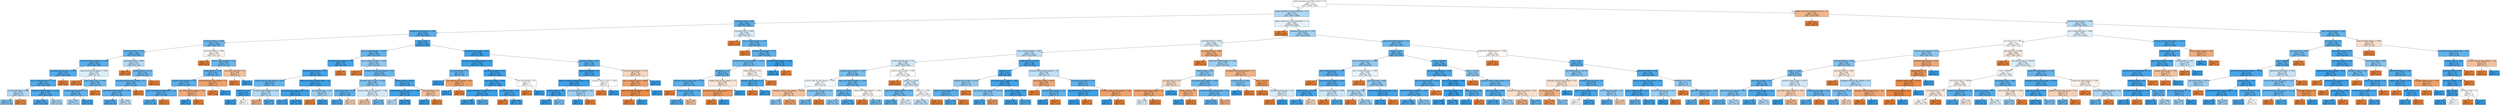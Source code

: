 digraph Tree {
node [shape=box, style="filled", color="black"] ;
0 [label="highest_education_Lower Than A Level <= 0.0\ngini = 0.5\nsamples = 27876\nvalue = [13938, 13938]", fillcolor="#e5813900"] ;
1 [label="highest_education_A Level or Equivalent <= 0.0\ngini = 0.47\nsamples = 17437\nvalue = [6575, 10862]", fillcolor="#399de565"] ;
0 -> 1 [labeldistance=2.5, labelangle=45, headlabel="True"] ;
2 [label="imd_band_0-10% <= 0.005\ngini = 0.264\nsamples = 5023\nvalue = [787, 4236]", fillcolor="#399de5d0"] ;
1 -> 2 ;
3 [label="homepage_clicks_by_days <= 13.991\ngini = 0.235\nsamples = 4689\nvalue = [638, 4051]", fillcolor="#399de5d7"] ;
2 -> 3 ;
4 [label="imd_band_50-60% <= 0.028\ngini = 0.334\nsamples = 2205\nvalue = [468, 1737]", fillcolor="#399de5ba"] ;
3 -> 4 ;
5 [label="imd_band_20-30% <= 0.007\ngini = 0.289\nsamples = 1969\nvalue = [345, 1624]", fillcolor="#399de5c9"] ;
4 -> 5 ;
6 [label="region_North Western Region <= 0.016\ngini = 0.243\nsamples = 1699\nvalue = [241, 1458]", fillcolor="#399de5d5"] ;
5 -> 6 ;
7 [label="homepage_clicks_by_days <= 13.112\ngini = 0.207\nsamples = 1572\nvalue = [184, 1388]", fillcolor="#399de5dd"] ;
6 -> 7 ;
8 [label="due_vs_submission_date <= -7.137\ngini = 0.2\nsamples = 1564\nvalue = [176, 1388]", fillcolor="#399de5df"] ;
7 -> 8 ;
9 [label="imd_band_90-100% <= 0.002\ngini = 0.468\nsamples = 75\nvalue = [28, 47]", fillcolor="#399de567"] ;
8 -> 9 ;
10 [label="gini = 0.383\nsamples = 62\nvalue = [16, 46]", fillcolor="#399de5a6"] ;
9 -> 10 ;
11 [label="gini = 0.142\nsamples = 13\nvalue = [12, 1]", fillcolor="#e58139ea"] ;
9 -> 11 ;
12 [label="region_East Midlands Region <= 0.077\ngini = 0.179\nsamples = 1489\nvalue = [148, 1341]", fillcolor="#399de5e3"] ;
8 -> 12 ;
13 [label="gini = 0.16\nsamples = 1427\nvalue = [125, 1302]", fillcolor="#399de5e7"] ;
12 -> 13 ;
14 [label="gini = 0.467\nsamples = 62\nvalue = [23, 39]", fillcolor="#399de569"] ;
12 -> 14 ;
15 [label="gini = 0.0\nsamples = 8\nvalue = [8, 0]", fillcolor="#e58139ff"] ;
7 -> 15 ;
16 [label="region_North Western Region <= 0.997\ngini = 0.495\nsamples = 127\nvalue = [57, 70]", fillcolor="#399de52f"] ;
6 -> 16 ;
17 [label="gini = 0.0\nsamples = 38\nvalue = [38, 0]", fillcolor="#e58139ff"] ;
16 -> 17 ;
18 [label="page_clicks_by_days <= 0.052\ngini = 0.336\nsamples = 89\nvalue = [19, 70]", fillcolor="#399de5ba"] ;
16 -> 18 ;
19 [label="homepage_clicks_by_days <= 6.5\ngini = 0.291\nsamples = 85\nvalue = [15, 70]", fillcolor="#399de5c8"] ;
18 -> 19 ;
20 [label="gini = 0.463\nsamples = 33\nvalue = [12, 21]", fillcolor="#399de56d"] ;
19 -> 20 ;
21 [label="gini = 0.109\nsamples = 52\nvalue = [3, 49]", fillcolor="#399de5ef"] ;
19 -> 21 ;
22 [label="gini = 0.0\nsamples = 4\nvalue = [4, 0]", fillcolor="#e58139ff"] ;
18 -> 22 ;
23 [label="imd_band_20-30% <= 0.997\ngini = 0.474\nsamples = 270\nvalue = [104, 166]", fillcolor="#399de55f"] ;
5 -> 23 ;
24 [label="gini = 0.0\nsamples = 59\nvalue = [59, 0]", fillcolor="#e58139ff"] ;
23 -> 24 ;
25 [label="studied_credits <= 137.36\ngini = 0.336\nsamples = 211\nvalue = [45, 166]", fillcolor="#399de5ba"] ;
23 -> 25 ;
26 [label="homepage_clicks_by_days_change <= 12.5\ngini = 0.288\nsamples = 201\nvalue = [35, 166]", fillcolor="#399de5c9"] ;
25 -> 26 ;
27 [label="region_West Midlands Region <= 0.002\ngini = 0.265\nsamples = 197\nvalue = [31, 166]", fillcolor="#399de5cf"] ;
26 -> 27 ;
28 [label="gini = 0.194\nsamples = 165\nvalue = [18, 147]", fillcolor="#399de5e0"] ;
27 -> 28 ;
29 [label="gini = 0.482\nsamples = 32\nvalue = [13, 19]", fillcolor="#399de551"] ;
27 -> 29 ;
30 [label="gini = 0.0\nsamples = 4\nvalue = [4, 0]", fillcolor="#e58139ff"] ;
26 -> 30 ;
31 [label="gini = 0.0\nsamples = 10\nvalue = [10, 0]", fillcolor="#e58139ff"] ;
25 -> 31 ;
32 [label="imd_band_50-60% <= 0.998\ngini = 0.499\nsamples = 236\nvalue = [123, 113]", fillcolor="#e5813915"] ;
4 -> 32 ;
33 [label="gini = 0.0\nsamples = 94\nvalue = [94, 0]", fillcolor="#e58139ff"] ;
32 -> 33 ;
34 [label="due_vs_submission_date <= 18.0\ngini = 0.325\nsamples = 142\nvalue = [29, 113]", fillcolor="#399de5be"] ;
32 -> 34 ;
35 [label="region_Ireland <= 0.209\ngini = 0.286\nsamples = 133\nvalue = [23, 110]", fillcolor="#399de5ca"] ;
34 -> 35 ;
36 [label="oucontent_clicks_by_days <= 18.5\ngini = 0.253\nsamples = 128\nvalue = [19, 109]", fillcolor="#399de5d3"] ;
35 -> 36 ;
37 [label="highest_education_No Formal quals <= 0.5\ngini = 0.225\nsamples = 124\nvalue = [16, 108]", fillcolor="#399de5d9"] ;
36 -> 37 ;
38 [label="gini = 0.203\nsamples = 122\nvalue = [14, 108]", fillcolor="#399de5de"] ;
37 -> 38 ;
39 [label="gini = 0.0\nsamples = 2\nvalue = [2, 0]", fillcolor="#e58139ff"] ;
37 -> 39 ;
40 [label="quiz_clicks_by_days_change <= -46.0\ngini = 0.375\nsamples = 4\nvalue = [3, 1]", fillcolor="#e58139aa"] ;
36 -> 40 ;
41 [label="gini = 0.0\nsamples = 1\nvalue = [0, 1]", fillcolor="#399de5ff"] ;
40 -> 41 ;
42 [label="gini = 0.0\nsamples = 3\nvalue = [3, 0]", fillcolor="#e58139ff"] ;
40 -> 42 ;
43 [label="resource_clicks_by_days_change <= 2.5\ngini = 0.32\nsamples = 5\nvalue = [4, 1]", fillcolor="#e58139bf"] ;
35 -> 43 ;
44 [label="gini = 0.0\nsamples = 4\nvalue = [4, 0]", fillcolor="#e58139ff"] ;
43 -> 44 ;
45 [label="gini = 0.0\nsamples = 1\nvalue = [0, 1]", fillcolor="#399de5ff"] ;
43 -> 45 ;
46 [label="assessment_type_TMA <= 0.5\ngini = 0.444\nsamples = 9\nvalue = [6, 3]", fillcolor="#e581397f"] ;
34 -> 46 ;
47 [label="gini = 0.0\nsamples = 6\nvalue = [6, 0]", fillcolor="#e58139ff"] ;
46 -> 47 ;
48 [label="gini = 0.0\nsamples = 3\nvalue = [0, 3]", fillcolor="#399de5ff"] ;
46 -> 48 ;
49 [label="date <= 25.0\ngini = 0.128\nsamples = 2484\nvalue = [170, 2314]", fillcolor="#399de5ec"] ;
3 -> 49 ;
50 [label="due_vs_submission_date <= -2.967\ngini = 0.296\nsamples = 626\nvalue = [113, 513]", fillcolor="#399de5c7"] ;
49 -> 50 ;
51 [label="url_clicks_by_days_change <= 14.0\ngini = 0.107\nsamples = 317\nvalue = [18, 299]", fillcolor="#399de5f0"] ;
50 -> 51 ;
52 [label="homepage_clicks_by_days <= 16.5\ngini = 0.102\nsamples = 316\nvalue = [17, 299]", fillcolor="#399de5f1"] ;
51 -> 52 ;
53 [label="subpage_clicks_by_days_change <= 8.301\ngini = 0.295\nsamples = 39\nvalue = [7, 32]", fillcolor="#399de5c7"] ;
52 -> 53 ;
54 [label="disability_Y <= 0.5\ngini = 0.083\nsamples = 23\nvalue = [1, 22]", fillcolor="#399de5f3"] ;
53 -> 54 ;
55 [label="gini = 0.0\nsamples = 21\nvalue = [0, 21]", fillcolor="#399de5ff"] ;
54 -> 55 ;
56 [label="gini = 0.5\nsamples = 2\nvalue = [1, 1]", fillcolor="#e5813900"] ;
54 -> 56 ;
57 [label="url_clicks_by_days_change <= 0.914\ngini = 0.469\nsamples = 16\nvalue = [6, 10]", fillcolor="#399de566"] ;
53 -> 57 ;
58 [label="gini = 0.408\nsamples = 7\nvalue = [5, 2]", fillcolor="#e5813999"] ;
57 -> 58 ;
59 [label="gini = 0.198\nsamples = 9\nvalue = [1, 8]", fillcolor="#399de5df"] ;
57 -> 59 ;
60 [label="highest_education_No Formal quals <= 0.5\ngini = 0.07\nsamples = 277\nvalue = [10, 267]", fillcolor="#399de5f5"] ;
52 -> 60 ;
61 [label="forumng_clicks_by_days_change <= 6.5\ngini = 0.057\nsamples = 271\nvalue = [8, 263]", fillcolor="#399de5f7"] ;
60 -> 61 ;
62 [label="gini = 0.13\nsamples = 86\nvalue = [6, 80]", fillcolor="#399de5ec"] ;
61 -> 62 ;
63 [label="gini = 0.021\nsamples = 185\nvalue = [2, 183]", fillcolor="#399de5fc"] ;
61 -> 63 ;
64 [label="quiz_clicks_by_days <= 82.5\ngini = 0.444\nsamples = 6\nvalue = [2, 4]", fillcolor="#399de57f"] ;
60 -> 64 ;
65 [label="gini = 0.0\nsamples = 2\nvalue = [2, 0]", fillcolor="#e58139ff"] ;
64 -> 65 ;
66 [label="gini = 0.0\nsamples = 4\nvalue = [0, 4]", fillcolor="#399de5ff"] ;
64 -> 66 ;
67 [label="gini = 0.0\nsamples = 1\nvalue = [1, 0]", fillcolor="#e58139ff"] ;
51 -> 67 ;
68 [label="due_vs_submission_date <= -2.008\ngini = 0.426\nsamples = 309\nvalue = [95, 214]", fillcolor="#399de58e"] ;
50 -> 68 ;
69 [label="gini = 0.0\nsamples = 41\nvalue = [41, 0]", fillcolor="#e58139ff"] ;
68 -> 69 ;
70 [label="forumng_clicks_by_days_change <= 17.95\ngini = 0.322\nsamples = 268\nvalue = [54, 214]", fillcolor="#399de5bf"] ;
68 -> 70 ;
71 [label="oucontent_clicks_by_days <= 5.128\ngini = 0.396\nsamples = 173\nvalue = [47, 126]", fillcolor="#399de5a0"] ;
70 -> 71 ;
72 [label="imd_band_20-30% <= 0.279\ngini = 0.271\nsamples = 105\nvalue = [17, 88]", fillcolor="#399de5ce"] ;
71 -> 72 ;
73 [label="gini = 0.177\nsamples = 92\nvalue = [9, 83]", fillcolor="#399de5e3"] ;
72 -> 73 ;
74 [label="gini = 0.473\nsamples = 13\nvalue = [8, 5]", fillcolor="#e5813960"] ;
72 -> 74 ;
75 [label="resource_clicks_by_days_change <= 7.668\ngini = 0.493\nsamples = 68\nvalue = [30, 38]", fillcolor="#399de536"] ;
71 -> 75 ;
76 [label="gini = 0.461\nsamples = 36\nvalue = [23, 13]", fillcolor="#e581396f"] ;
75 -> 76 ;
77 [label="gini = 0.342\nsamples = 32\nvalue = [7, 25]", fillcolor="#399de5b8"] ;
75 -> 77 ;
78 [label="studied_credits <= 96.451\ngini = 0.137\nsamples = 95\nvalue = [7, 88]", fillcolor="#399de5eb"] ;
70 -> 78 ;
79 [label="subpage_clicks_by_days_change <= 7.878\ngini = 0.065\nsamples = 89\nvalue = [3, 86]", fillcolor="#399de5f6"] ;
78 -> 79 ;
80 [label="gini = 0.48\nsamples = 5\nvalue = [2, 3]", fillcolor="#399de555"] ;
79 -> 80 ;
81 [label="gini = 0.024\nsamples = 84\nvalue = [1, 83]", fillcolor="#399de5fc"] ;
79 -> 81 ;
82 [label="region_Scotland <= 0.5\ngini = 0.444\nsamples = 6\nvalue = [4, 2]", fillcolor="#e581397f"] ;
78 -> 82 ;
83 [label="gini = 0.0\nsamples = 2\nvalue = [0, 2]", fillcolor="#399de5ff"] ;
82 -> 83 ;
84 [label="gini = 0.0\nsamples = 4\nvalue = [4, 0]", fillcolor="#e58139ff"] ;
82 -> 84 ;
85 [label="oucontent_clicks_by_days <= 80.5\ngini = 0.059\nsamples = 1858\nvalue = [57, 1801]", fillcolor="#399de5f7"] ;
49 -> 85 ;
86 [label="oucontent_clicks_by_days_change <= -82.0\ngini = 0.046\nsamples = 1750\nvalue = [41, 1709]", fillcolor="#399de5f9"] ;
85 -> 86 ;
87 [label="imd_band_30-40% <= 0.5\ngini = 0.287\nsamples = 23\nvalue = [4, 19]", fillcolor="#399de5c9"] ;
86 -> 87 ;
88 [label="gini = 0.0\nsamples = 18\nvalue = [0, 18]", fillcolor="#399de5ff"] ;
87 -> 88 ;
89 [label="quiz_clicks_by_days_change <= 58.5\ngini = 0.32\nsamples = 5\nvalue = [4, 1]", fillcolor="#e58139bf"] ;
87 -> 89 ;
90 [label="gini = 0.0\nsamples = 1\nvalue = [0, 1]", fillcolor="#399de5ff"] ;
89 -> 90 ;
91 [label="gini = 0.0\nsamples = 4\nvalue = [4, 0]", fillcolor="#e58139ff"] ;
89 -> 91 ;
92 [label="quiz_clicks_by_days <= 971.5\ngini = 0.042\nsamples = 1727\nvalue = [37, 1690]", fillcolor="#399de5f9"] ;
86 -> 92 ;
93 [label="imd_band_70-80% <= 0.185\ngini = 0.041\nsamples = 1725\nvalue = [36, 1689]", fillcolor="#399de5fa"] ;
92 -> 93 ;
94 [label="highest_education_No Formal quals <= 0.5\ngini = 0.033\nsamples = 1558\nvalue = [26, 1532]", fillcolor="#399de5fb"] ;
93 -> 94 ;
95 [label="gini = 0.029\nsamples = 1536\nvalue = [23, 1513]", fillcolor="#399de5fb"] ;
94 -> 95 ;
96 [label="gini = 0.236\nsamples = 22\nvalue = [3, 19]", fillcolor="#399de5d7"] ;
94 -> 96 ;
97 [label="imd_band_70-80% <= 0.97\ngini = 0.113\nsamples = 167\nvalue = [10, 157]", fillcolor="#399de5ef"] ;
93 -> 97 ;
98 [label="gini = 0.0\nsamples = 3\nvalue = [3, 0]", fillcolor="#e58139ff"] ;
97 -> 98 ;
99 [label="gini = 0.082\nsamples = 164\nvalue = [7, 157]", fillcolor="#399de5f4"] ;
97 -> 99 ;
100 [label="imd_band_80-90% <= 0.5\ngini = 0.5\nsamples = 2\nvalue = [1, 1]", fillcolor="#e5813900"] ;
92 -> 100 ;
101 [label="gini = 0.0\nsamples = 1\nvalue = [1, 0]", fillcolor="#e58139ff"] ;
100 -> 101 ;
102 [label="gini = 0.0\nsamples = 1\nvalue = [0, 1]", fillcolor="#399de5ff"] ;
100 -> 102 ;
103 [label="imd_band_70-80% <= 0.015\ngini = 0.252\nsamples = 108\nvalue = [16, 92]", fillcolor="#399de5d3"] ;
85 -> 103 ;
104 [label="region_North Region <= 0.5\ngini = 0.087\nsamples = 88\nvalue = [4, 84]", fillcolor="#399de5f3"] ;
103 -> 104 ;
105 [label="highest_education_No Formal quals <= 0.5\ngini = 0.046\nsamples = 84\nvalue = [2, 82]", fillcolor="#399de5f9"] ;
104 -> 105 ;
106 [label="studied_credits <= 135.0\ngini = 0.024\nsamples = 81\nvalue = [1, 80]", fillcolor="#399de5fc"] ;
105 -> 106 ;
107 [label="gini = 0.0\nsamples = 77\nvalue = [0, 77]", fillcolor="#399de5ff"] ;
106 -> 107 ;
108 [label="gini = 0.375\nsamples = 4\nvalue = [1, 3]", fillcolor="#399de5aa"] ;
106 -> 108 ;
109 [label="quiz_clicks_by_days_change <= 58.0\ngini = 0.444\nsamples = 3\nvalue = [1, 2]", fillcolor="#399de57f"] ;
105 -> 109 ;
110 [label="gini = 0.0\nsamples = 2\nvalue = [0, 2]", fillcolor="#399de5ff"] ;
109 -> 110 ;
111 [label="gini = 0.0\nsamples = 1\nvalue = [1, 0]", fillcolor="#e58139ff"] ;
109 -> 111 ;
112 [label="oucontent_clicks_by_days <= 126.0\ngini = 0.5\nsamples = 4\nvalue = [2, 2]", fillcolor="#e5813900"] ;
104 -> 112 ;
113 [label="gini = 0.0\nsamples = 2\nvalue = [2, 0]", fillcolor="#e58139ff"] ;
112 -> 113 ;
114 [label="gini = 0.0\nsamples = 2\nvalue = [0, 2]", fillcolor="#399de5ff"] ;
112 -> 114 ;
115 [label="resource_clicks_by_days <= 11.38\ngini = 0.48\nsamples = 20\nvalue = [12, 8]", fillcolor="#e5813955"] ;
103 -> 115 ;
116 [label="due_vs_submission_date <= -0.814\ngini = 0.32\nsamples = 15\nvalue = [12, 3]", fillcolor="#e58139bf"] ;
115 -> 116 ;
117 [label="region_North Western Region <= 0.683\ngini = 0.142\nsamples = 13\nvalue = [12, 1]", fillcolor="#e58139ea"] ;
116 -> 117 ;
118 [label="gini = 0.0\nsamples = 12\nvalue = [12, 0]", fillcolor="#e58139ff"] ;
117 -> 118 ;
119 [label="gini = 0.0\nsamples = 1\nvalue = [0, 1]", fillcolor="#399de5ff"] ;
117 -> 119 ;
120 [label="gini = 0.0\nsamples = 2\nvalue = [0, 2]", fillcolor="#399de5ff"] ;
116 -> 120 ;
121 [label="gini = 0.0\nsamples = 5\nvalue = [0, 5]", fillcolor="#399de5ff"] ;
115 -> 121 ;
122 [label="imd_band_0-10% <= 0.997\ngini = 0.494\nsamples = 334\nvalue = [149, 185]", fillcolor="#399de532"] ;
2 -> 122 ;
123 [label="gini = 0.0\nsamples = 110\nvalue = [110, 0]", fillcolor="#e58139ff"] ;
122 -> 123 ;
124 [label="due_vs_submission_date <= -12.0\ngini = 0.288\nsamples = 224\nvalue = [39, 185]", fillcolor="#399de5c9"] ;
122 -> 124 ;
125 [label="gini = 0.0\nsamples = 4\nvalue = [4, 0]", fillcolor="#e58139ff"] ;
124 -> 125 ;
126 [label="forumng_clicks_by_days <= 17.5\ngini = 0.268\nsamples = 220\nvalue = [35, 185]", fillcolor="#399de5cf"] ;
124 -> 126 ;
127 [label="oucontent_clicks_by_days_change <= 19.231\ngini = 0.333\nsamples = 161\nvalue = [34, 127]", fillcolor="#399de5bb"] ;
126 -> 127 ;
128 [label="disability_Y <= 0.5\ngini = 0.281\nsamples = 142\nvalue = [24, 118]", fillcolor="#399de5cb"] ;
127 -> 128 ;
129 [label="oucontent_clicks_by_days_change <= -62.5\ngini = 0.245\nsamples = 133\nvalue = [19, 114]", fillcolor="#399de5d4"] ;
128 -> 129 ;
130 [label="gini = 0.0\nsamples = 2\nvalue = [2, 0]", fillcolor="#e58139ff"] ;
129 -> 130 ;
131 [label="forumng_clicks_by_days <= 13.5\ngini = 0.226\nsamples = 131\nvalue = [17, 114]", fillcolor="#399de5d9"] ;
129 -> 131 ;
132 [label="gini = 0.207\nsamples = 128\nvalue = [15, 113]", fillcolor="#399de5dd"] ;
131 -> 132 ;
133 [label="gini = 0.444\nsamples = 3\nvalue = [2, 1]", fillcolor="#e581397f"] ;
131 -> 133 ;
134 [label="subpage_clicks_by_days_change <= 2.5\ngini = 0.494\nsamples = 9\nvalue = [5, 4]", fillcolor="#e5813933"] ;
128 -> 134 ;
135 [label="homepage_clicks_by_days_change <= 2.5\ngini = 0.278\nsamples = 6\nvalue = [5, 1]", fillcolor="#e58139cc"] ;
134 -> 135 ;
136 [label="gini = 0.0\nsamples = 5\nvalue = [5, 0]", fillcolor="#e58139ff"] ;
135 -> 136 ;
137 [label="gini = 0.0\nsamples = 1\nvalue = [0, 1]", fillcolor="#399de5ff"] ;
135 -> 137 ;
138 [label="gini = 0.0\nsamples = 3\nvalue = [0, 3]", fillcolor="#399de5ff"] ;
134 -> 138 ;
139 [label="region_Scotland <= 0.03\ngini = 0.499\nsamples = 19\nvalue = [10, 9]", fillcolor="#e5813919"] ;
127 -> 139 ;
140 [label="subpage_clicks_by_days <= 4.0\ngini = 0.18\nsamples = 10\nvalue = [1, 9]", fillcolor="#399de5e3"] ;
139 -> 140 ;
141 [label="gini = 0.0\nsamples = 1\nvalue = [1, 0]", fillcolor="#e58139ff"] ;
140 -> 141 ;
142 [label="gini = 0.0\nsamples = 9\nvalue = [0, 9]", fillcolor="#399de5ff"] ;
140 -> 142 ;
143 [label="gini = 0.0\nsamples = 9\nvalue = [9, 0]", fillcolor="#e58139ff"] ;
139 -> 143 ;
144 [label="oucontent_clicks_by_days <= 236.0\ngini = 0.033\nsamples = 59\nvalue = [1, 58]", fillcolor="#399de5fb"] ;
126 -> 144 ;
145 [label="gini = 0.0\nsamples = 58\nvalue = [0, 58]", fillcolor="#399de5ff"] ;
144 -> 145 ;
146 [label="gini = 0.0\nsamples = 1\nvalue = [1, 0]", fillcolor="#e58139ff"] ;
144 -> 146 ;
147 [label="highest_education_A Level or Equivalent <= 1.0\ngini = 0.498\nsamples = 12414\nvalue = [5788, 6626]", fillcolor="#399de520"] ;
1 -> 147 ;
148 [label="gini = 0.0\nsamples = 2290\nvalue = [2290, 0]", fillcolor="#e58139ff"] ;
147 -> 148 ;
149 [label="homepage_clicks_by_days <= 13.97\ngini = 0.452\nsamples = 10124\nvalue = [3498, 6626]", fillcolor="#399de578"] ;
147 -> 149 ;
150 [label="imd_band_20-30% <= 0.002\ngini = 0.495\nsamples = 5666\nvalue = [2537, 3129]", fillcolor="#399de530"] ;
149 -> 150 ;
151 [label="due_vs_submission_date <= 0.993\ngini = 0.478\nsamples = 4839\nvalue = [1915, 2924]", fillcolor="#399de558"] ;
150 -> 151 ;
152 [label="resource_clicks_by_days <= 0.0\ngini = 0.492\nsamples = 4274\nvalue = [1866, 2408]", fillcolor="#399de539"] ;
151 -> 152 ;
153 [label="homepage_clicks_by_days <= 1.963\ngini = 0.371\nsamples = 1098\nvalue = [270, 828]", fillcolor="#399de5ac"] ;
152 -> 153 ;
154 [label="resource_clicks_by_days_change <= -1.041\ngini = 0.5\nsamples = 171\nvalue = [83, 88]", fillcolor="#399de50e"] ;
153 -> 154 ;
155 [label="homepage_clicks_by_days_change <= -10.665\ngini = 0.447\nsamples = 92\nvalue = [61, 31]", fillcolor="#e581397d"] ;
154 -> 155 ;
156 [label="gini = 0.403\nsamples = 25\nvalue = [7, 18]", fillcolor="#399de59c"] ;
155 -> 156 ;
157 [label="gini = 0.313\nsamples = 67\nvalue = [54, 13]", fillcolor="#e58139c2"] ;
155 -> 157 ;
158 [label="homepage_clicks_by_days <= 1.103\ngini = 0.402\nsamples = 79\nvalue = [22, 57]", fillcolor="#399de59d"] ;
154 -> 158 ;
159 [label="gini = 0.342\nsamples = 73\nvalue = [16, 57]", fillcolor="#399de5b7"] ;
158 -> 159 ;
160 [label="gini = 0.0\nsamples = 6\nvalue = [6, 0]", fillcolor="#e58139ff"] ;
158 -> 160 ;
161 [label="region_East Midlands Region <= 0.018\ngini = 0.322\nsamples = 927\nvalue = [187, 740]", fillcolor="#399de5bf"] ;
153 -> 161 ;
162 [label="gender_M <= 0.993\ngini = 0.27\nsamples = 819\nvalue = [132, 687]", fillcolor="#399de5ce"] ;
161 -> 162 ;
163 [label="gini = 0.412\nsamples = 241\nvalue = [70, 171]", fillcolor="#399de597"] ;
162 -> 163 ;
164 [label="gini = 0.192\nsamples = 578\nvalue = [62, 516]", fillcolor="#399de5e0"] ;
162 -> 164 ;
165 [label="region_East Midlands Region <= 0.993\ngini = 0.5\nsamples = 108\nvalue = [55, 53]", fillcolor="#e5813909"] ;
161 -> 165 ;
166 [label="gini = 0.0\nsamples = 39\nvalue = [39, 0]", fillcolor="#e58139ff"] ;
165 -> 166 ;
167 [label="gini = 0.356\nsamples = 69\nvalue = [16, 53]", fillcolor="#399de5b2"] ;
165 -> 167 ;
168 [label="resource_clicks_by_days <= 0.999\ngini = 0.5\nsamples = 3176\nvalue = [1596, 1580]", fillcolor="#e5813903"] ;
152 -> 168 ;
169 [label="gini = 0.0\nsamples = 345\nvalue = [345, 0]", fillcolor="#e58139ff"] ;
168 -> 169 ;
170 [label="gender_M <= 0.002\ngini = 0.493\nsamples = 2831\nvalue = [1251, 1580]", fillcolor="#399de535"] ;
168 -> 170 ;
171 [label="region_West Midlands Region <= 0.003\ngini = 0.32\nsamples = 536\nvalue = [107, 429]", fillcolor="#399de5bf"] ;
170 -> 171 ;
172 [label="gini = 0.262\nsamples = 458\nvalue = [71, 387]", fillcolor="#399de5d0"] ;
171 -> 172 ;
173 [label="gini = 0.497\nsamples = 78\nvalue = [36, 42]", fillcolor="#399de524"] ;
171 -> 173 ;
174 [label="gender_F <= 0.002\ngini = 0.5\nsamples = 2295\nvalue = [1144, 1151]", fillcolor="#399de502"] ;
170 -> 174 ;
175 [label="gini = 0.483\nsamples = 1944\nvalue = [793, 1151]", fillcolor="#399de54f"] ;
174 -> 175 ;
176 [label="gini = 0.0\nsamples = 351\nvalue = [351, 0]", fillcolor="#e58139ff"] ;
174 -> 176 ;
177 [label="studied_credits <= 132.811\ngini = 0.158\nsamples = 565\nvalue = [49, 516]", fillcolor="#399de5e7"] ;
151 -> 177 ;
178 [label="weight <= 7.5\ngini = 0.103\nsamples = 513\nvalue = [28, 485]", fillcolor="#399de5f0"] ;
177 -> 178 ;
179 [label="subpage_clicks_by_days <= 3.474\ngini = 0.43\nsamples = 16\nvalue = [5, 11]", fillcolor="#399de58b"] ;
178 -> 179 ;
180 [label="region_South East Region <= 0.25\ngini = 0.26\nsamples = 13\nvalue = [2, 11]", fillcolor="#399de5d1"] ;
179 -> 180 ;
181 [label="gini = 0.153\nsamples = 12\nvalue = [1, 11]", fillcolor="#399de5e8"] ;
180 -> 181 ;
182 [label="gini = 0.0\nsamples = 1\nvalue = [1, 0]", fillcolor="#e58139ff"] ;
180 -> 182 ;
183 [label="gini = 0.0\nsamples = 3\nvalue = [3, 0]", fillcolor="#e58139ff"] ;
179 -> 183 ;
184 [label="quiz_clicks_by_days_change <= -190.5\ngini = 0.088\nsamples = 497\nvalue = [23, 474]", fillcolor="#399de5f3"] ;
178 -> 184 ;
185 [label="quiz_clicks_by_days_change <= -209.106\ngini = 0.397\nsamples = 22\nvalue = [6, 16]", fillcolor="#399de59f"] ;
184 -> 185 ;
186 [label="gini = 0.117\nsamples = 16\nvalue = [1, 15]", fillcolor="#399de5ee"] ;
185 -> 186 ;
187 [label="gini = 0.278\nsamples = 6\nvalue = [5, 1]", fillcolor="#e58139cc"] ;
185 -> 187 ;
188 [label="imd_band_90-100% <= 0.198\ngini = 0.069\nsamples = 475\nvalue = [17, 458]", fillcolor="#399de5f6"] ;
184 -> 188 ;
189 [label="gini = 0.047\nsamples = 417\nvalue = [10, 407]", fillcolor="#399de5f9"] ;
188 -> 189 ;
190 [label="gini = 0.212\nsamples = 58\nvalue = [7, 51]", fillcolor="#399de5dc"] ;
188 -> 190 ;
191 [label="oucontent_clicks_by_days_change <= -0.5\ngini = 0.482\nsamples = 52\nvalue = [21, 31]", fillcolor="#399de552"] ;
177 -> 191 ;
192 [label="quiz_clicks_by_days <= 0.977\ngini = 0.363\nsamples = 21\nvalue = [16, 5]", fillcolor="#e58139af"] ;
191 -> 192 ;
193 [label="gini = 0.0\nsamples = 15\nvalue = [15, 0]", fillcolor="#e58139ff"] ;
192 -> 193 ;
194 [label="oucontent_clicks_by_days <= 8.0\ngini = 0.278\nsamples = 6\nvalue = [1, 5]", fillcolor="#399de5cc"] ;
192 -> 194 ;
195 [label="gini = 0.0\nsamples = 5\nvalue = [0, 5]", fillcolor="#399de5ff"] ;
194 -> 195 ;
196 [label="gini = 0.0\nsamples = 1\nvalue = [1, 0]", fillcolor="#e58139ff"] ;
194 -> 196 ;
197 [label="assessment_type_CMA <= 0.121\ngini = 0.271\nsamples = 31\nvalue = [5, 26]", fillcolor="#399de5ce"] ;
191 -> 197 ;
198 [label="oucontent_clicks_by_days_change <= 18.5\ngini = 0.074\nsamples = 26\nvalue = [1, 25]", fillcolor="#399de5f5"] ;
197 -> 198 ;
199 [label="gini = 0.0\nsamples = 25\nvalue = [0, 25]", fillcolor="#399de5ff"] ;
198 -> 199 ;
200 [label="gini = 0.0\nsamples = 1\nvalue = [1, 0]", fillcolor="#e58139ff"] ;
198 -> 200 ;
201 [label="homepage_clicks_by_days_change <= 1.456\ngini = 0.32\nsamples = 5\nvalue = [4, 1]", fillcolor="#e58139bf"] ;
197 -> 201 ;
202 [label="gini = 0.0\nsamples = 1\nvalue = [0, 1]", fillcolor="#399de5ff"] ;
201 -> 202 ;
203 [label="gini = 0.0\nsamples = 4\nvalue = [4, 0]", fillcolor="#e58139ff"] ;
201 -> 203 ;
204 [label="imd_band_20-30% <= 0.999\ngini = 0.373\nsamples = 827\nvalue = [622, 205]", fillcolor="#e58139ab"] ;
150 -> 204 ;
205 [label="gini = 0.0\nsamples = 517\nvalue = [517, 0]", fillcolor="#e58139ff"] ;
204 -> 205 ;
206 [label="region_East Midlands Region <= 0.022\ngini = 0.448\nsamples = 310\nvalue = [105, 205]", fillcolor="#399de57c"] ;
204 -> 206 ;
207 [label="studied_credits <= 45.0\ngini = 0.407\nsamples = 271\nvalue = [77, 194]", fillcolor="#399de59a"] ;
206 -> 207 ;
208 [label="age_band_35-55 <= 0.5\ngini = 0.484\nsamples = 51\nvalue = [30, 21]", fillcolor="#e581394d"] ;
207 -> 208 ;
209 [label="homepage_clicks_by_days_change <= 3.0\ngini = 0.332\nsamples = 38\nvalue = [30, 8]", fillcolor="#e58139bb"] ;
208 -> 209 ;
210 [label="gini = 0.498\nsamples = 15\nvalue = [7, 8]", fillcolor="#399de520"] ;
209 -> 210 ;
211 [label="gini = 0.0\nsamples = 23\nvalue = [23, 0]", fillcolor="#e58139ff"] ;
209 -> 211 ;
212 [label="gini = 0.0\nsamples = 13\nvalue = [0, 13]", fillcolor="#399de5ff"] ;
208 -> 212 ;
213 [label="url_clicks_by_days_change <= -4.001\ngini = 0.336\nsamples = 220\nvalue = [47, 173]", fillcolor="#399de5ba"] ;
207 -> 213 ;
214 [label="studied_credits <= 90.0\ngini = 0.375\nsamples = 12\nvalue = [9, 3]", fillcolor="#e58139aa"] ;
213 -> 214 ;
215 [label="gini = 0.0\nsamples = 3\nvalue = [0, 3]", fillcolor="#399de5ff"] ;
214 -> 215 ;
216 [label="gini = 0.0\nsamples = 9\nvalue = [9, 0]", fillcolor="#e58139ff"] ;
214 -> 216 ;
217 [label="oucontent_clicks_by_days_change <= 21.0\ngini = 0.299\nsamples = 208\nvalue = [38, 170]", fillcolor="#399de5c6"] ;
213 -> 217 ;
218 [label="gini = 0.258\nsamples = 197\nvalue = [30, 167]", fillcolor="#399de5d1"] ;
217 -> 218 ;
219 [label="gini = 0.397\nsamples = 11\nvalue = [8, 3]", fillcolor="#e581399f"] ;
217 -> 219 ;
220 [label="homepage_clicks_by_days_change <= -7.5\ngini = 0.405\nsamples = 39\nvalue = [28, 11]", fillcolor="#e581399b"] ;
206 -> 220 ;
221 [label="studied_credits <= 105.0\ngini = 0.375\nsamples = 8\nvalue = [2, 6]", fillcolor="#399de5aa"] ;
220 -> 221 ;
222 [label="gini = 0.0\nsamples = 6\nvalue = [0, 6]", fillcolor="#399de5ff"] ;
221 -> 222 ;
223 [label="gini = 0.0\nsamples = 2\nvalue = [2, 0]", fillcolor="#e58139ff"] ;
221 -> 223 ;
224 [label="date <= 141.777\ngini = 0.271\nsamples = 31\nvalue = [26, 5]", fillcolor="#e58139ce"] ;
220 -> 224 ;
225 [label="gini = 0.0\nsamples = 22\nvalue = [22, 0]", fillcolor="#e58139ff"] ;
224 -> 225 ;
226 [label="homepage_clicks_by_days <= 6.0\ngini = 0.494\nsamples = 9\nvalue = [4, 5]", fillcolor="#399de533"] ;
224 -> 226 ;
227 [label="gini = 0.0\nsamples = 4\nvalue = [4, 0]", fillcolor="#e58139ff"] ;
226 -> 227 ;
228 [label="gini = 0.0\nsamples = 5\nvalue = [0, 5]", fillcolor="#399de5ff"] ;
226 -> 228 ;
229 [label="region_West Midlands Region <= 0.0\ngini = 0.338\nsamples = 4458\nvalue = [961, 3497]", fillcolor="#399de5b9"] ;
149 -> 229 ;
230 [label="weight <= 6.82\ngini = 0.287\nsamples = 3898\nvalue = [676, 3222]", fillcolor="#399de5c9"] ;
229 -> 230 ;
231 [label="due_vs_submission_date <= -2.999\ngini = 0.43\nsamples = 1083\nvalue = [339, 744]", fillcolor="#399de58b"] ;
230 -> 231 ;
232 [label="due_vs_submission_date <= -3.105\ngini = 0.244\nsamples = 520\nvalue = [74, 446]", fillcolor="#399de5d5"] ;
231 -> 232 ;
233 [label="gini = 0.0\nsamples = 13\nvalue = [13, 0]", fillcolor="#e58139ff"] ;
232 -> 233 ;
234 [label="region_South East Region <= 0.044\ngini = 0.212\nsamples = 507\nvalue = [61, 446]", fillcolor="#399de5dc"] ;
232 -> 234 ;
235 [label="studied_credits <= 210.834\ngini = 0.145\nsamples = 446\nvalue = [35, 411]", fillcolor="#399de5e9"] ;
234 -> 235 ;
236 [label="gini = 0.135\nsamples = 441\nvalue = [32, 409]", fillcolor="#399de5eb"] ;
235 -> 236 ;
237 [label="gini = 0.48\nsamples = 5\nvalue = [3, 2]", fillcolor="#e5813955"] ;
235 -> 237 ;
238 [label="region_South East Region <= 0.995\ngini = 0.489\nsamples = 61\nvalue = [26, 35]", fillcolor="#399de542"] ;
234 -> 238 ;
239 [label="gini = 0.0\nsamples = 21\nvalue = [21, 0]", fillcolor="#e58139ff"] ;
238 -> 239 ;
240 [label="gini = 0.219\nsamples = 40\nvalue = [5, 35]", fillcolor="#399de5db"] ;
238 -> 240 ;
241 [label="due_vs_submission_date <= -2.005\ngini = 0.498\nsamples = 563\nvalue = [265, 298]", fillcolor="#399de51c"] ;
231 -> 241 ;
242 [label="gini = 0.0\nsamples = 133\nvalue = [133, 0]", fillcolor="#e58139ff"] ;
241 -> 242 ;
243 [label="age_band_35-55 <= 0.994\ngini = 0.425\nsamples = 430\nvalue = [132, 298]", fillcolor="#399de58e"] ;
241 -> 243 ;
244 [label="age_band_0-35 <= 0.939\ngini = 0.467\nsamples = 341\nvalue = [127, 214]", fillcolor="#399de568"] ;
243 -> 244 ;
245 [label="gini = 0.0\nsamples = 16\nvalue = [16, 0]", fillcolor="#e58139ff"] ;
244 -> 245 ;
246 [label="gini = 0.45\nsamples = 325\nvalue = [111, 214]", fillcolor="#399de57b"] ;
244 -> 246 ;
247 [label="oucontent_clicks_by_days_change <= 62.0\ngini = 0.106\nsamples = 89\nvalue = [5, 84]", fillcolor="#399de5f0"] ;
243 -> 247 ;
248 [label="gini = 0.087\nsamples = 88\nvalue = [4, 84]", fillcolor="#399de5f3"] ;
247 -> 248 ;
249 [label="gini = 0.0\nsamples = 1\nvalue = [1, 0]", fillcolor="#e58139ff"] ;
247 -> 249 ;
250 [label="date <= 207.086\ngini = 0.211\nsamples = 2815\nvalue = [337, 2478]", fillcolor="#399de5dc"] ;
230 -> 250 ;
251 [label="due_vs_submission_date <= 0.945\ngini = 0.174\nsamples = 2497\nvalue = [241, 2256]", fillcolor="#399de5e4"] ;
250 -> 251 ;
252 [label="due_vs_submission_date <= 0.024\ngini = 0.221\nsamples = 1877\nvalue = [237, 1640]", fillcolor="#399de5da"] ;
251 -> 252 ;
253 [label="region_North Western Region <= 0.012\ngini = 0.212\nsamples = 1865\nvalue = [225, 1640]", fillcolor="#399de5dc"] ;
252 -> 253 ;
254 [label="gini = 0.183\nsamples = 1680\nvalue = [171, 1509]", fillcolor="#399de5e2"] ;
253 -> 254 ;
255 [label="gini = 0.413\nsamples = 185\nvalue = [54, 131]", fillcolor="#399de596"] ;
253 -> 255 ;
256 [label="gini = 0.0\nsamples = 12\nvalue = [12, 0]", fillcolor="#e58139ff"] ;
252 -> 256 ;
257 [label="num_of_prev_attempts <= 0.49\ngini = 0.013\nsamples = 620\nvalue = [4, 616]", fillcolor="#399de5fd"] ;
251 -> 257 ;
258 [label="url_clicks_by_days <= 6.5\ngini = 0.007\nsamples = 605\nvalue = [2, 603]", fillcolor="#399de5fe"] ;
257 -> 258 ;
259 [label="gini = 0.003\nsamples = 585\nvalue = [1, 584]", fillcolor="#399de5ff"] ;
258 -> 259 ;
260 [label="gini = 0.095\nsamples = 20\nvalue = [1, 19]", fillcolor="#399de5f2"] ;
258 -> 260 ;
261 [label="region_Ireland <= 0.49\ngini = 0.231\nsamples = 15\nvalue = [2, 13]", fillcolor="#399de5d8"] ;
257 -> 261 ;
262 [label="gini = 0.0\nsamples = 13\nvalue = [0, 13]", fillcolor="#399de5ff"] ;
261 -> 262 ;
263 [label="gini = 0.0\nsamples = 2\nvalue = [2, 0]", fillcolor="#e58139ff"] ;
261 -> 263 ;
264 [label="date <= 213.978\ngini = 0.422\nsamples = 318\nvalue = [96, 222]", fillcolor="#399de591"] ;
250 -> 264 ;
265 [label="gini = 0.0\nsamples = 36\nvalue = [36, 0]", fillcolor="#e58139ff"] ;
264 -> 265 ;
266 [label="oucontent_clicks_by_days_change <= 0.1\ngini = 0.335\nsamples = 282\nvalue = [60, 222]", fillcolor="#399de5ba"] ;
264 -> 266 ;
267 [label="region_Scotland <= 0.063\ngini = 0.217\nsamples = 226\nvalue = [28, 198]", fillcolor="#399de5db"] ;
266 -> 267 ;
268 [label="gini = 0.148\nsamples = 187\nvalue = [15, 172]", fillcolor="#399de5e9"] ;
267 -> 268 ;
269 [label="gini = 0.444\nsamples = 39\nvalue = [13, 26]", fillcolor="#399de57f"] ;
267 -> 269 ;
270 [label="subpage_clicks_by_days_change <= 6.457\ngini = 0.49\nsamples = 56\nvalue = [32, 24]", fillcolor="#e5813940"] ;
266 -> 270 ;
271 [label="gini = 0.381\nsamples = 39\nvalue = [29, 10]", fillcolor="#e58139a7"] ;
270 -> 271 ;
272 [label="gini = 0.291\nsamples = 17\nvalue = [3, 14]", fillcolor="#399de5c8"] ;
270 -> 272 ;
273 [label="region_West Midlands Region <= 0.995\ngini = 0.5\nsamples = 560\nvalue = [285, 275]", fillcolor="#e5813909"] ;
229 -> 273 ;
274 [label="gini = 0.0\nsamples = 237\nvalue = [237, 0]", fillcolor="#e58139ff"] ;
273 -> 274 ;
275 [label="date <= 25.0\ngini = 0.253\nsamples = 323\nvalue = [48, 275]", fillcolor="#399de5d2"] ;
273 -> 275 ;
276 [label="quiz_clicks_by_days <= 60.746\ngini = 0.401\nsamples = 101\nvalue = [28, 73]", fillcolor="#399de59d"] ;
275 -> 276 ;
277 [label="homepage_clicks_by_days_change <= 26.5\ngini = 0.492\nsamples = 32\nvalue = [18, 14]", fillcolor="#e5813939"] ;
276 -> 277 ;
278 [label="url_clicks_by_days <= 0.936\ngini = 0.403\nsamples = 25\nvalue = [18, 7]", fillcolor="#e581399c"] ;
277 -> 278 ;
279 [label="gini = 0.198\nsamples = 18\nvalue = [16, 2]", fillcolor="#e58139df"] ;
278 -> 279 ;
280 [label="gini = 0.408\nsamples = 7\nvalue = [2, 5]", fillcolor="#399de599"] ;
278 -> 280 ;
281 [label="gini = 0.0\nsamples = 7\nvalue = [0, 7]", fillcolor="#399de5ff"] ;
277 -> 281 ;
282 [label="oucontent_clicks_by_days <= 6.5\ngini = 0.248\nsamples = 69\nvalue = [10, 59]", fillcolor="#399de5d4"] ;
276 -> 282 ;
283 [label="resource_clicks_by_days <= 0.5\ngini = 0.122\nsamples = 46\nvalue = [3, 43]", fillcolor="#399de5ed"] ;
282 -> 283 ;
284 [label="gini = 0.5\nsamples = 2\nvalue = [1, 1]", fillcolor="#e5813900"] ;
283 -> 284 ;
285 [label="gini = 0.087\nsamples = 44\nvalue = [2, 42]", fillcolor="#399de5f3"] ;
283 -> 285 ;
286 [label="due_vs_submission_date <= -2.5\ngini = 0.423\nsamples = 23\nvalue = [7, 16]", fillcolor="#399de58f"] ;
282 -> 286 ;
287 [label="gini = 0.231\nsamples = 15\nvalue = [2, 13]", fillcolor="#399de5d8"] ;
286 -> 287 ;
288 [label="gini = 0.469\nsamples = 8\nvalue = [5, 3]", fillcolor="#e5813966"] ;
286 -> 288 ;
289 [label="imd_band_30-40% <= 0.165\ngini = 0.164\nsamples = 222\nvalue = [20, 202]", fillcolor="#399de5e6"] ;
275 -> 289 ;
290 [label="resource_clicks_by_days_change <= 19.5\ngini = 0.135\nsamples = 206\nvalue = [15, 191]", fillcolor="#399de5eb"] ;
289 -> 290 ;
291 [label="due_vs_submission_date <= -4.5\ngini = 0.122\nsamples = 200\nvalue = [13, 187]", fillcolor="#399de5ed"] ;
290 -> 291 ;
292 [label="gini = 0.302\nsamples = 27\nvalue = [5, 22]", fillcolor="#399de5c5"] ;
291 -> 292 ;
293 [label="gini = 0.088\nsamples = 173\nvalue = [8, 165]", fillcolor="#399de5f3"] ;
291 -> 293 ;
294 [label="oucontent_clicks_by_days <= 22.0\ngini = 0.444\nsamples = 6\nvalue = [2, 4]", fillcolor="#399de57f"] ;
290 -> 294 ;
295 [label="gini = 0.0\nsamples = 4\nvalue = [0, 4]", fillcolor="#399de5ff"] ;
294 -> 295 ;
296 [label="gini = 0.0\nsamples = 2\nvalue = [2, 0]", fillcolor="#e58139ff"] ;
294 -> 296 ;
297 [label="disability_N <= 0.945\ngini = 0.43\nsamples = 16\nvalue = [5, 11]", fillcolor="#399de58b"] ;
289 -> 297 ;
298 [label="gini = 0.0\nsamples = 2\nvalue = [2, 0]", fillcolor="#e58139ff"] ;
297 -> 298 ;
299 [label="quiz_clicks_by_days_change <= 175.5\ngini = 0.337\nsamples = 14\nvalue = [3, 11]", fillcolor="#399de5b9"] ;
297 -> 299 ;
300 [label="gini = 0.26\nsamples = 13\nvalue = [2, 11]", fillcolor="#399de5d1"] ;
299 -> 300 ;
301 [label="gini = 0.0\nsamples = 1\nvalue = [1, 0]", fillcolor="#e58139ff"] ;
299 -> 301 ;
302 [label="highest_education_Lower Than A Level <= 1.0\ngini = 0.416\nsamples = 10439\nvalue = [7363, 3076]", fillcolor="#e5813994"] ;
0 -> 302 [labeldistance=2.5, labelangle=-45, headlabel="False"] ;
303 [label="gini = 0.0\nsamples = 5416\nvalue = [5416, 0]", fillcolor="#e58139ff"] ;
302 -> 303 ;
304 [label="forumng_clicks_by_days <= 11.983\ngini = 0.475\nsamples = 5023\nvalue = [1947, 3076]", fillcolor="#399de55e"] ;
302 -> 304 ;
305 [label="due_vs_submission_date <= 0.998\ngini = 0.497\nsamples = 3732\nvalue = [1722, 2010]", fillcolor="#399de525"] ;
304 -> 305 ;
306 [label="age_band_0-35 <= 0.001\ngini = 0.5\nsamples = 3408\nvalue = [1692, 1716]", fillcolor="#399de504"] ;
305 -> 306 ;
307 [label="oucontent_clicks_by_days <= 94.0\ngini = 0.418\nsamples = 675\nvalue = [201, 474]", fillcolor="#399de593"] ;
306 -> 307 ;
308 [label="imd_band_50-60% <= 0.003\ngini = 0.394\nsamples = 637\nvalue = [172, 465]", fillcolor="#399de5a1"] ;
307 -> 308 ;
309 [label="weight <= 12.346\ngini = 0.357\nsamples = 563\nvalue = [131, 432]", fillcolor="#399de5b2"] ;
308 -> 309 ;
310 [label="quiz_clicks_by_days <= 77.5\ngini = 0.274\nsamples = 422\nvalue = [69, 353]", fillcolor="#399de5cd"] ;
309 -> 310 ;
311 [label="quiz_clicks_by_days_change <= 42.5\ngini = 0.363\nsamples = 206\nvalue = [49, 157]", fillcolor="#399de5af"] ;
310 -> 311 ;
312 [label="gini = 0.253\nsamples = 128\nvalue = [19, 109]", fillcolor="#399de5d3"] ;
311 -> 312 ;
313 [label="gini = 0.473\nsamples = 78\nvalue = [30, 48]", fillcolor="#399de560"] ;
311 -> 313 ;
314 [label="region_South West Region <= 0.223\ngini = 0.168\nsamples = 216\nvalue = [20, 196]", fillcolor="#399de5e5"] ;
310 -> 314 ;
315 [label="gini = 0.123\nsamples = 198\nvalue = [13, 185]", fillcolor="#399de5ed"] ;
314 -> 315 ;
316 [label="gini = 0.475\nsamples = 18\nvalue = [7, 11]", fillcolor="#399de55d"] ;
314 -> 316 ;
317 [label="oucontent_clicks_by_days <= 0.975\ngini = 0.493\nsamples = 141\nvalue = [62, 79]", fillcolor="#399de537"] ;
309 -> 317 ;
318 [label="quiz_clicks_by_days_change <= -143.5\ngini = 0.47\nsamples = 82\nvalue = [51, 31]", fillcolor="#e5813964"] ;
317 -> 318 ;
319 [label="gini = 0.0\nsamples = 9\nvalue = [0, 9]", fillcolor="#399de5ff"] ;
318 -> 319 ;
320 [label="gini = 0.421\nsamples = 73\nvalue = [51, 22]", fillcolor="#e5813991"] ;
318 -> 320 ;
321 [label="assessment_type_CMA <= 0.013\ngini = 0.303\nsamples = 59\nvalue = [11, 48]", fillcolor="#399de5c5"] ;
317 -> 321 ;
322 [label="gini = 0.222\nsamples = 55\nvalue = [7, 48]", fillcolor="#399de5da"] ;
321 -> 322 ;
323 [label="gini = 0.0\nsamples = 4\nvalue = [4, 0]", fillcolor="#e58139ff"] ;
321 -> 323 ;
324 [label="imd_band_50-60% <= 0.961\ngini = 0.494\nsamples = 74\nvalue = [41, 33]", fillcolor="#e5813932"] ;
308 -> 324 ;
325 [label="gini = 0.0\nsamples = 21\nvalue = [21, 0]", fillcolor="#e58139ff"] ;
324 -> 325 ;
326 [label="homepage_clicks_by_days_change <= 21.5\ngini = 0.47\nsamples = 53\nvalue = [20, 33]", fillcolor="#399de564"] ;
324 -> 326 ;
327 [label="region_Scotland <= 0.295\ngini = 0.375\nsamples = 40\nvalue = [10, 30]", fillcolor="#399de5aa"] ;
326 -> 327 ;
328 [label="gini = 0.231\nsamples = 30\nvalue = [4, 26]", fillcolor="#399de5d8"] ;
327 -> 328 ;
329 [label="gini = 0.48\nsamples = 10\nvalue = [6, 4]", fillcolor="#e5813955"] ;
327 -> 329 ;
330 [label="homepage_clicks_by_days_change <= 31.5\ngini = 0.355\nsamples = 13\nvalue = [10, 3]", fillcolor="#e58139b3"] ;
326 -> 330 ;
331 [label="gini = 0.0\nsamples = 10\nvalue = [10, 0]", fillcolor="#e58139ff"] ;
330 -> 331 ;
332 [label="gini = 0.0\nsamples = 3\nvalue = [0, 3]", fillcolor="#399de5ff"] ;
330 -> 332 ;
333 [label="homepage_clicks_by_days <= 38.5\ngini = 0.361\nsamples = 38\nvalue = [29, 9]", fillcolor="#e58139b0"] ;
307 -> 333 ;
334 [label="region_Wales <= 0.5\ngini = 0.213\nsamples = 33\nvalue = [29, 4]", fillcolor="#e58139dc"] ;
333 -> 334 ;
335 [label="subpage_clicks_by_days <= 47.701\ngini = 0.121\nsamples = 31\nvalue = [29, 2]", fillcolor="#e58139ed"] ;
334 -> 335 ;
336 [label="url_clicks_by_days_change <= 2.0\ngini = 0.064\nsamples = 30\nvalue = [29, 1]", fillcolor="#e58139f6"] ;
335 -> 336 ;
337 [label="gini = 0.0\nsamples = 29\nvalue = [29, 0]", fillcolor="#e58139ff"] ;
336 -> 337 ;
338 [label="gini = 0.0\nsamples = 1\nvalue = [0, 1]", fillcolor="#399de5ff"] ;
336 -> 338 ;
339 [label="gini = 0.0\nsamples = 1\nvalue = [0, 1]", fillcolor="#399de5ff"] ;
335 -> 339 ;
340 [label="gini = 0.0\nsamples = 2\nvalue = [0, 2]", fillcolor="#399de5ff"] ;
334 -> 340 ;
341 [label="gini = 0.0\nsamples = 5\nvalue = [0, 5]", fillcolor="#399de5ff"] ;
333 -> 341 ;
342 [label="age_band_0-35 <= 0.999\ngini = 0.496\nsamples = 2733\nvalue = [1491, 1242]", fillcolor="#e581392b"] ;
306 -> 342 ;
343 [label="gini = 0.0\nsamples = 472\nvalue = [472, 0]", fillcolor="#e58139ff"] ;
342 -> 343 ;
344 [label="quiz_clicks_by_days <= 144.932\ngini = 0.495\nsamples = 2261\nvalue = [1019, 1242]", fillcolor="#399de52e"] ;
342 -> 344 ;
345 [label="date <= 206.965\ngini = 0.5\nsamples = 2000\nvalue = [971, 1029]", fillcolor="#399de50e"] ;
344 -> 345 ;
346 [label="imd_band_60-70% <= 0.999\ngini = 0.499\nsamples = 1824\nvalue = [941, 883]", fillcolor="#e5813910"] ;
345 -> 346 ;
347 [label="imd_band_60-70% <= 0.0\ngini = 0.496\nsamples = 1702\nvalue = [923, 779]", fillcolor="#e5813928"] ;
346 -> 347 ;
348 [label="gini = 0.5\nsamples = 1604\nvalue = [825, 779]", fillcolor="#e581390e"] ;
347 -> 348 ;
349 [label="gini = 0.0\nsamples = 98\nvalue = [98, 0]", fillcolor="#e58139ff"] ;
347 -> 349 ;
350 [label="region_East Anglian Region <= 0.5\ngini = 0.252\nsamples = 122\nvalue = [18, 104]", fillcolor="#399de5d3"] ;
346 -> 350 ;
351 [label="gini = 0.181\nsamples = 109\nvalue = [11, 98]", fillcolor="#399de5e2"] ;
350 -> 351 ;
352 [label="gini = 0.497\nsamples = 13\nvalue = [7, 6]", fillcolor="#e5813924"] ;
350 -> 352 ;
353 [label="imd_band_60-70% <= 0.048\ngini = 0.283\nsamples = 176\nvalue = [30, 146]", fillcolor="#399de5cb"] ;
345 -> 353 ;
354 [label="imd_band_10-20% <= 0.118\ngini = 0.214\nsamples = 156\nvalue = [19, 137]", fillcolor="#399de5dc"] ;
353 -> 354 ;
355 [label="gini = 0.114\nsamples = 132\nvalue = [8, 124]", fillcolor="#399de5ef"] ;
354 -> 355 ;
356 [label="gini = 0.497\nsamples = 24\nvalue = [11, 13]", fillcolor="#399de527"] ;
354 -> 356 ;
357 [label="region_South East Region <= 0.048\ngini = 0.495\nsamples = 20\nvalue = [11, 9]", fillcolor="#e581392e"] ;
353 -> 357 ;
358 [label="gini = 0.426\nsamples = 13\nvalue = [4, 9]", fillcolor="#399de58e"] ;
357 -> 358 ;
359 [label="gini = 0.0\nsamples = 7\nvalue = [7, 0]", fillcolor="#e58139ff"] ;
357 -> 359 ;
360 [label="region_East Anglian Region <= 0.018\ngini = 0.3\nsamples = 261\nvalue = [48, 213]", fillcolor="#399de5c6"] ;
344 -> 360 ;
361 [label="homepage_clicks_by_days_change <= 47.563\ngini = 0.167\nsamples = 206\nvalue = [19, 187]", fillcolor="#399de5e5"] ;
360 -> 361 ;
362 [label="imd_band_20-30% <= 0.034\ngini = 0.107\nsamples = 193\nvalue = [11, 182]", fillcolor="#399de5f0"] ;
361 -> 362 ;
363 [label="gini = 0.047\nsamples = 166\nvalue = [4, 162]", fillcolor="#399de5f9"] ;
362 -> 363 ;
364 [label="gini = 0.384\nsamples = 27\nvalue = [7, 20]", fillcolor="#399de5a6"] ;
362 -> 364 ;
365 [label="subpage_clicks_by_days_change <= 34.0\ngini = 0.473\nsamples = 13\nvalue = [8, 5]", fillcolor="#e5813960"] ;
361 -> 365 ;
366 [label="gini = 0.278\nsamples = 6\nvalue = [1, 5]", fillcolor="#399de5cc"] ;
365 -> 366 ;
367 [label="gini = 0.0\nsamples = 7\nvalue = [7, 0]", fillcolor="#e58139ff"] ;
365 -> 367 ;
368 [label="region_East Anglian Region <= 0.991\ngini = 0.499\nsamples = 55\nvalue = [29, 26]", fillcolor="#e581391a"] ;
360 -> 368 ;
369 [label="gini = 0.0\nsamples = 14\nvalue = [14, 0]", fillcolor="#e58139ff"] ;
368 -> 369 ;
370 [label="forumng_clicks_by_days_change <= 6.0\ngini = 0.464\nsamples = 41\nvalue = [15, 26]", fillcolor="#399de56c"] ;
368 -> 370 ;
371 [label="gini = 0.305\nsamples = 32\nvalue = [6, 26]", fillcolor="#399de5c4"] ;
370 -> 371 ;
372 [label="gini = 0.0\nsamples = 9\nvalue = [9, 0]", fillcolor="#e58139ff"] ;
370 -> 372 ;
373 [label="forumng_clicks_by_days_change <= 10.312\ngini = 0.168\nsamples = 324\nvalue = [30, 294]", fillcolor="#399de5e5"] ;
305 -> 373 ;
374 [label="studied_credits <= 122.727\ngini = 0.155\nsamples = 320\nvalue = [27, 293]", fillcolor="#399de5e8"] ;
373 -> 374 ;
375 [label="page_clicks_by_days <= 1.405\ngini = 0.133\nsamples = 308\nvalue = [22, 286]", fillcolor="#399de5eb"] ;
374 -> 375 ;
376 [label="resource_clicks_by_days_change <= 31.5\ngini = 0.123\nsamples = 305\nvalue = [20, 285]", fillcolor="#399de5ed"] ;
375 -> 376 ;
377 [label="studied_credits <= 82.5\ngini = 0.117\nsamples = 304\nvalue = [19, 285]", fillcolor="#399de5ee"] ;
376 -> 377 ;
378 [label="oucollaborate_clicks_by_days <= 6.5\ngini = 0.067\nsamples = 230\nvalue = [8, 222]", fillcolor="#399de5f6"] ;
377 -> 378 ;
379 [label="gini = 0.059\nsamples = 229\nvalue = [7, 222]", fillcolor="#399de5f7"] ;
378 -> 379 ;
380 [label="gini = 0.0\nsamples = 1\nvalue = [1, 0]", fillcolor="#e58139ff"] ;
378 -> 380 ;
381 [label="date <= 153.856\ngini = 0.253\nsamples = 74\nvalue = [11, 63]", fillcolor="#399de5d2"] ;
377 -> 381 ;
382 [label="gini = 0.042\nsamples = 47\nvalue = [1, 46]", fillcolor="#399de5f9"] ;
381 -> 382 ;
383 [label="gini = 0.466\nsamples = 27\nvalue = [10, 17]", fillcolor="#399de569"] ;
381 -> 383 ;
384 [label="gini = 0.0\nsamples = 1\nvalue = [1, 0]", fillcolor="#e58139ff"] ;
376 -> 384 ;
385 [label="subpage_clicks_by_days <= 40.5\ngini = 0.444\nsamples = 3\nvalue = [2, 1]", fillcolor="#e581397f"] ;
375 -> 385 ;
386 [label="gini = 0.0\nsamples = 2\nvalue = [2, 0]", fillcolor="#e58139ff"] ;
385 -> 386 ;
387 [label="gini = 0.0\nsamples = 1\nvalue = [0, 1]", fillcolor="#399de5ff"] ;
385 -> 387 ;
388 [label="studied_credits <= 142.5\ngini = 0.486\nsamples = 12\nvalue = [5, 7]", fillcolor="#399de549"] ;
374 -> 388 ;
389 [label="gini = 0.0\nsamples = 5\nvalue = [5, 0]", fillcolor="#e58139ff"] ;
388 -> 389 ;
390 [label="gini = 0.0\nsamples = 7\nvalue = [0, 7]", fillcolor="#399de5ff"] ;
388 -> 390 ;
391 [label="resource_clicks_by_days <= 0.29\ngini = 0.375\nsamples = 4\nvalue = [3, 1]", fillcolor="#e58139aa"] ;
373 -> 391 ;
392 [label="gini = 0.0\nsamples = 1\nvalue = [0, 1]", fillcolor="#399de5ff"] ;
391 -> 392 ;
393 [label="gini = 0.0\nsamples = 3\nvalue = [3, 0]", fillcolor="#e58139ff"] ;
391 -> 393 ;
394 [label="region_Yorkshire Region <= 0.003\ngini = 0.288\nsamples = 1291\nvalue = [225, 1066]", fillcolor="#399de5c9"] ;
304 -> 394 ;
395 [label="age_band_0-35 <= 1.0\ngini = 0.246\nsamples = 1198\nvalue = [172, 1026]", fillcolor="#399de5d4"] ;
394 -> 395 ;
396 [label="age_band_0-35 <= 0.005\ngini = 0.354\nsamples = 479\nvalue = [110, 369]", fillcolor="#399de5b3"] ;
395 -> 396 ;
397 [label="date <= 202.499\ngini = 0.238\nsamples = 428\nvalue = [59, 369]", fillcolor="#399de5d6"] ;
396 -> 397 ;
398 [label="oucontent_clicks_by_days_change <= -57.018\ngini = 0.121\nsamples = 339\nvalue = [22, 317]", fillcolor="#399de5ed"] ;
397 -> 398 ;
399 [label="imd_band_20-30% <= 0.011\ngini = 0.444\nsamples = 12\nvalue = [4, 8]", fillcolor="#399de57f"] ;
398 -> 399 ;
400 [label="due_vs_submission_date <= -2.5\ngini = 0.198\nsamples = 9\nvalue = [1, 8]", fillcolor="#399de5df"] ;
399 -> 400 ;
401 [label="gini = 0.444\nsamples = 3\nvalue = [1, 2]", fillcolor="#399de57f"] ;
400 -> 401 ;
402 [label="gini = 0.0\nsamples = 6\nvalue = [0, 6]", fillcolor="#399de5ff"] ;
400 -> 402 ;
403 [label="gini = 0.0\nsamples = 3\nvalue = [3, 0]", fillcolor="#e58139ff"] ;
399 -> 403 ;
404 [label="studied_credits <= 75.0\ngini = 0.104\nsamples = 327\nvalue = [18, 309]", fillcolor="#399de5f0"] ;
398 -> 404 ;
405 [label="oucollaborate_clicks_by_days_change <= 6.5\ngini = 0.053\nsamples = 222\nvalue = [6, 216]", fillcolor="#399de5f8"] ;
404 -> 405 ;
406 [label="gini = 0.036\nsamples = 216\nvalue = [4, 212]", fillcolor="#399de5fa"] ;
405 -> 406 ;
407 [label="gini = 0.444\nsamples = 6\nvalue = [2, 4]", fillcolor="#399de57f"] ;
405 -> 407 ;
408 [label="imd_band_70-80% <= 0.119\ngini = 0.202\nsamples = 105\nvalue = [12, 93]", fillcolor="#399de5de"] ;
404 -> 408 ;
409 [label="gini = 0.151\nsamples = 97\nvalue = [8, 89]", fillcolor="#399de5e8"] ;
408 -> 409 ;
410 [label="gini = 0.5\nsamples = 8\nvalue = [4, 4]", fillcolor="#e5813900"] ;
408 -> 410 ;
411 [label="region_South West Region <= 0.061\ngini = 0.486\nsamples = 89\nvalue = [37, 52]", fillcolor="#399de54a"] ;
397 -> 411 ;
412 [label="resource_clicks_by_days_change <= 8.153\ngini = 0.392\nsamples = 71\nvalue = [19, 52]", fillcolor="#399de5a2"] ;
411 -> 412 ;
413 [label="oucontent_clicks_by_days_change <= -23.739\ngini = 0.292\nsamples = 62\nvalue = [11, 51]", fillcolor="#399de5c8"] ;
412 -> 413 ;
414 [label="gini = 0.0\nsamples = 5\nvalue = [5, 0]", fillcolor="#e58139ff"] ;
413 -> 414 ;
415 [label="gini = 0.188\nsamples = 57\nvalue = [6, 51]", fillcolor="#399de5e1"] ;
413 -> 415 ;
416 [label="imd_band_10-20% <= 0.5\ngini = 0.198\nsamples = 9\nvalue = [8, 1]", fillcolor="#e58139df"] ;
412 -> 416 ;
417 [label="gini = 0.0\nsamples = 8\nvalue = [8, 0]", fillcolor="#e58139ff"] ;
416 -> 417 ;
418 [label="gini = 0.0\nsamples = 1\nvalue = [0, 1]", fillcolor="#399de5ff"] ;
416 -> 418 ;
419 [label="gini = 0.0\nsamples = 18\nvalue = [18, 0]", fillcolor="#e58139ff"] ;
411 -> 419 ;
420 [label="gini = 0.0\nsamples = 51\nvalue = [51, 0]", fillcolor="#e58139ff"] ;
396 -> 420 ;
421 [label="imd_band_10-20% <= 0.005\ngini = 0.158\nsamples = 719\nvalue = [62, 657]", fillcolor="#399de5e7"] ;
395 -> 421 ;
422 [label="imd_band_70-80% <= 0.057\ngini = 0.119\nsamples = 644\nvalue = [41, 603]", fillcolor="#399de5ee"] ;
421 -> 422 ;
423 [label="subpage_clicks_by_days_change <= -62.0\ngini = 0.087\nsamples = 573\nvalue = [26, 547]", fillcolor="#399de5f3"] ;
422 -> 423 ;
424 [label="gini = 0.0\nsamples = 1\nvalue = [1, 0]", fillcolor="#e58139ff"] ;
423 -> 424 ;
425 [label="homepage_clicks_by_days <= 0.5\ngini = 0.084\nsamples = 572\nvalue = [25, 547]", fillcolor="#399de5f3"] ;
423 -> 425 ;
426 [label="gini = 0.0\nsamples = 1\nvalue = [1, 0]", fillcolor="#e58139ff"] ;
425 -> 426 ;
427 [label="studied_credits <= 282.5\ngini = 0.081\nsamples = 571\nvalue = [24, 547]", fillcolor="#399de5f4"] ;
425 -> 427 ;
428 [label="gini = 0.077\nsamples = 570\nvalue = [23, 547]", fillcolor="#399de5f4"] ;
427 -> 428 ;
429 [label="gini = 0.0\nsamples = 1\nvalue = [1, 0]", fillcolor="#e58139ff"] ;
427 -> 429 ;
430 [label="imd_band_70-80% <= 0.95\ngini = 0.333\nsamples = 71\nvalue = [15, 56]", fillcolor="#399de5bb"] ;
422 -> 430 ;
431 [label="gini = 0.0\nsamples = 9\nvalue = [9, 0]", fillcolor="#e58139ff"] ;
430 -> 431 ;
432 [label="num_of_prev_attempts <= 0.5\ngini = 0.175\nsamples = 62\nvalue = [6, 56]", fillcolor="#399de5e4"] ;
430 -> 432 ;
433 [label="url_clicks_by_days_change <= -6.0\ngini = 0.15\nsamples = 61\nvalue = [5, 56]", fillcolor="#399de5e8"] ;
432 -> 433 ;
434 [label="gini = 0.0\nsamples = 1\nvalue = [1, 0]", fillcolor="#e58139ff"] ;
433 -> 434 ;
435 [label="gini = 0.124\nsamples = 60\nvalue = [4, 56]", fillcolor="#399de5ed"] ;
433 -> 435 ;
436 [label="gini = 0.0\nsamples = 1\nvalue = [1, 0]", fillcolor="#e58139ff"] ;
432 -> 436 ;
437 [label="imd_band_10-20% <= 0.989\ngini = 0.403\nsamples = 75\nvalue = [21, 54]", fillcolor="#399de59c"] ;
421 -> 437 ;
438 [label="gini = 0.0\nsamples = 13\nvalue = [13, 0]", fillcolor="#e58139ff"] ;
437 -> 438 ;
439 [label="region_South Region <= 0.229\ngini = 0.225\nsamples = 62\nvalue = [8, 54]", fillcolor="#399de5d9"] ;
437 -> 439 ;
440 [label="subpage_clicks_by_days <= 0.5\ngini = 0.131\nsamples = 57\nvalue = [4, 53]", fillcolor="#399de5ec"] ;
439 -> 440 ;
441 [label="gini = 0.0\nsamples = 1\nvalue = [1, 0]", fillcolor="#e58139ff"] ;
440 -> 441 ;
442 [label="region_Wales <= 0.5\ngini = 0.101\nsamples = 56\nvalue = [3, 53]", fillcolor="#399de5f1"] ;
440 -> 442 ;
443 [label="gini = 0.07\nsamples = 55\nvalue = [2, 53]", fillcolor="#399de5f5"] ;
442 -> 443 ;
444 [label="gini = 0.0\nsamples = 1\nvalue = [1, 0]", fillcolor="#e58139ff"] ;
442 -> 444 ;
445 [label="homepage_clicks_by_days <= 26.5\ngini = 0.32\nsamples = 5\nvalue = [4, 1]", fillcolor="#e58139bf"] ;
439 -> 445 ;
446 [label="gini = 0.0\nsamples = 4\nvalue = [4, 0]", fillcolor="#e58139ff"] ;
445 -> 446 ;
447 [label="gini = 0.0\nsamples = 1\nvalue = [0, 1]", fillcolor="#399de5ff"] ;
445 -> 447 ;
448 [label="region_Yorkshire Region <= 0.997\ngini = 0.49\nsamples = 93\nvalue = [53, 40]", fillcolor="#e581393f"] ;
394 -> 448 ;
449 [label="gini = 0.0\nsamples = 45\nvalue = [45, 0]", fillcolor="#e58139ff"] ;
448 -> 449 ;
450 [label="homepage_clicks_by_days_change <= 52.5\ngini = 0.278\nsamples = 48\nvalue = [8, 40]", fillcolor="#399de5cc"] ;
448 -> 450 ;
451 [label="studied_credits <= 135.0\ngini = 0.172\nsamples = 42\nvalue = [4, 38]", fillcolor="#399de5e4"] ;
450 -> 451 ;
452 [label="imd_band_50-60% <= 0.5\ngini = 0.136\nsamples = 41\nvalue = [3, 38]", fillcolor="#399de5eb"] ;
451 -> 452 ;
453 [label="imd_band_70-80% <= 0.5\ngini = 0.095\nsamples = 40\nvalue = [2, 38]", fillcolor="#399de5f2"] ;
452 -> 453 ;
454 [label="date <= 210.5\ngini = 0.051\nsamples = 38\nvalue = [1, 37]", fillcolor="#399de5f8"] ;
453 -> 454 ;
455 [label="gini = 0.0\nsamples = 36\nvalue = [0, 36]", fillcolor="#399de5ff"] ;
454 -> 455 ;
456 [label="gini = 0.5\nsamples = 2\nvalue = [1, 1]", fillcolor="#e5813900"] ;
454 -> 456 ;
457 [label="age_band_35-55 <= 0.5\ngini = 0.5\nsamples = 2\nvalue = [1, 1]", fillcolor="#e5813900"] ;
453 -> 457 ;
458 [label="gini = 0.0\nsamples = 1\nvalue = [1, 0]", fillcolor="#e58139ff"] ;
457 -> 458 ;
459 [label="gini = 0.0\nsamples = 1\nvalue = [0, 1]", fillcolor="#399de5ff"] ;
457 -> 459 ;
460 [label="gini = 0.0\nsamples = 1\nvalue = [1, 0]", fillcolor="#e58139ff"] ;
452 -> 460 ;
461 [label="gini = 0.0\nsamples = 1\nvalue = [1, 0]", fillcolor="#e58139ff"] ;
451 -> 461 ;
462 [label="resource_clicks_by_days_change <= 14.5\ngini = 0.444\nsamples = 6\nvalue = [4, 2]", fillcolor="#e581397f"] ;
450 -> 462 ;
463 [label="gini = 0.0\nsamples = 4\nvalue = [4, 0]", fillcolor="#e58139ff"] ;
462 -> 463 ;
464 [label="gini = 0.0\nsamples = 2\nvalue = [0, 2]", fillcolor="#399de5ff"] ;
462 -> 464 ;
}